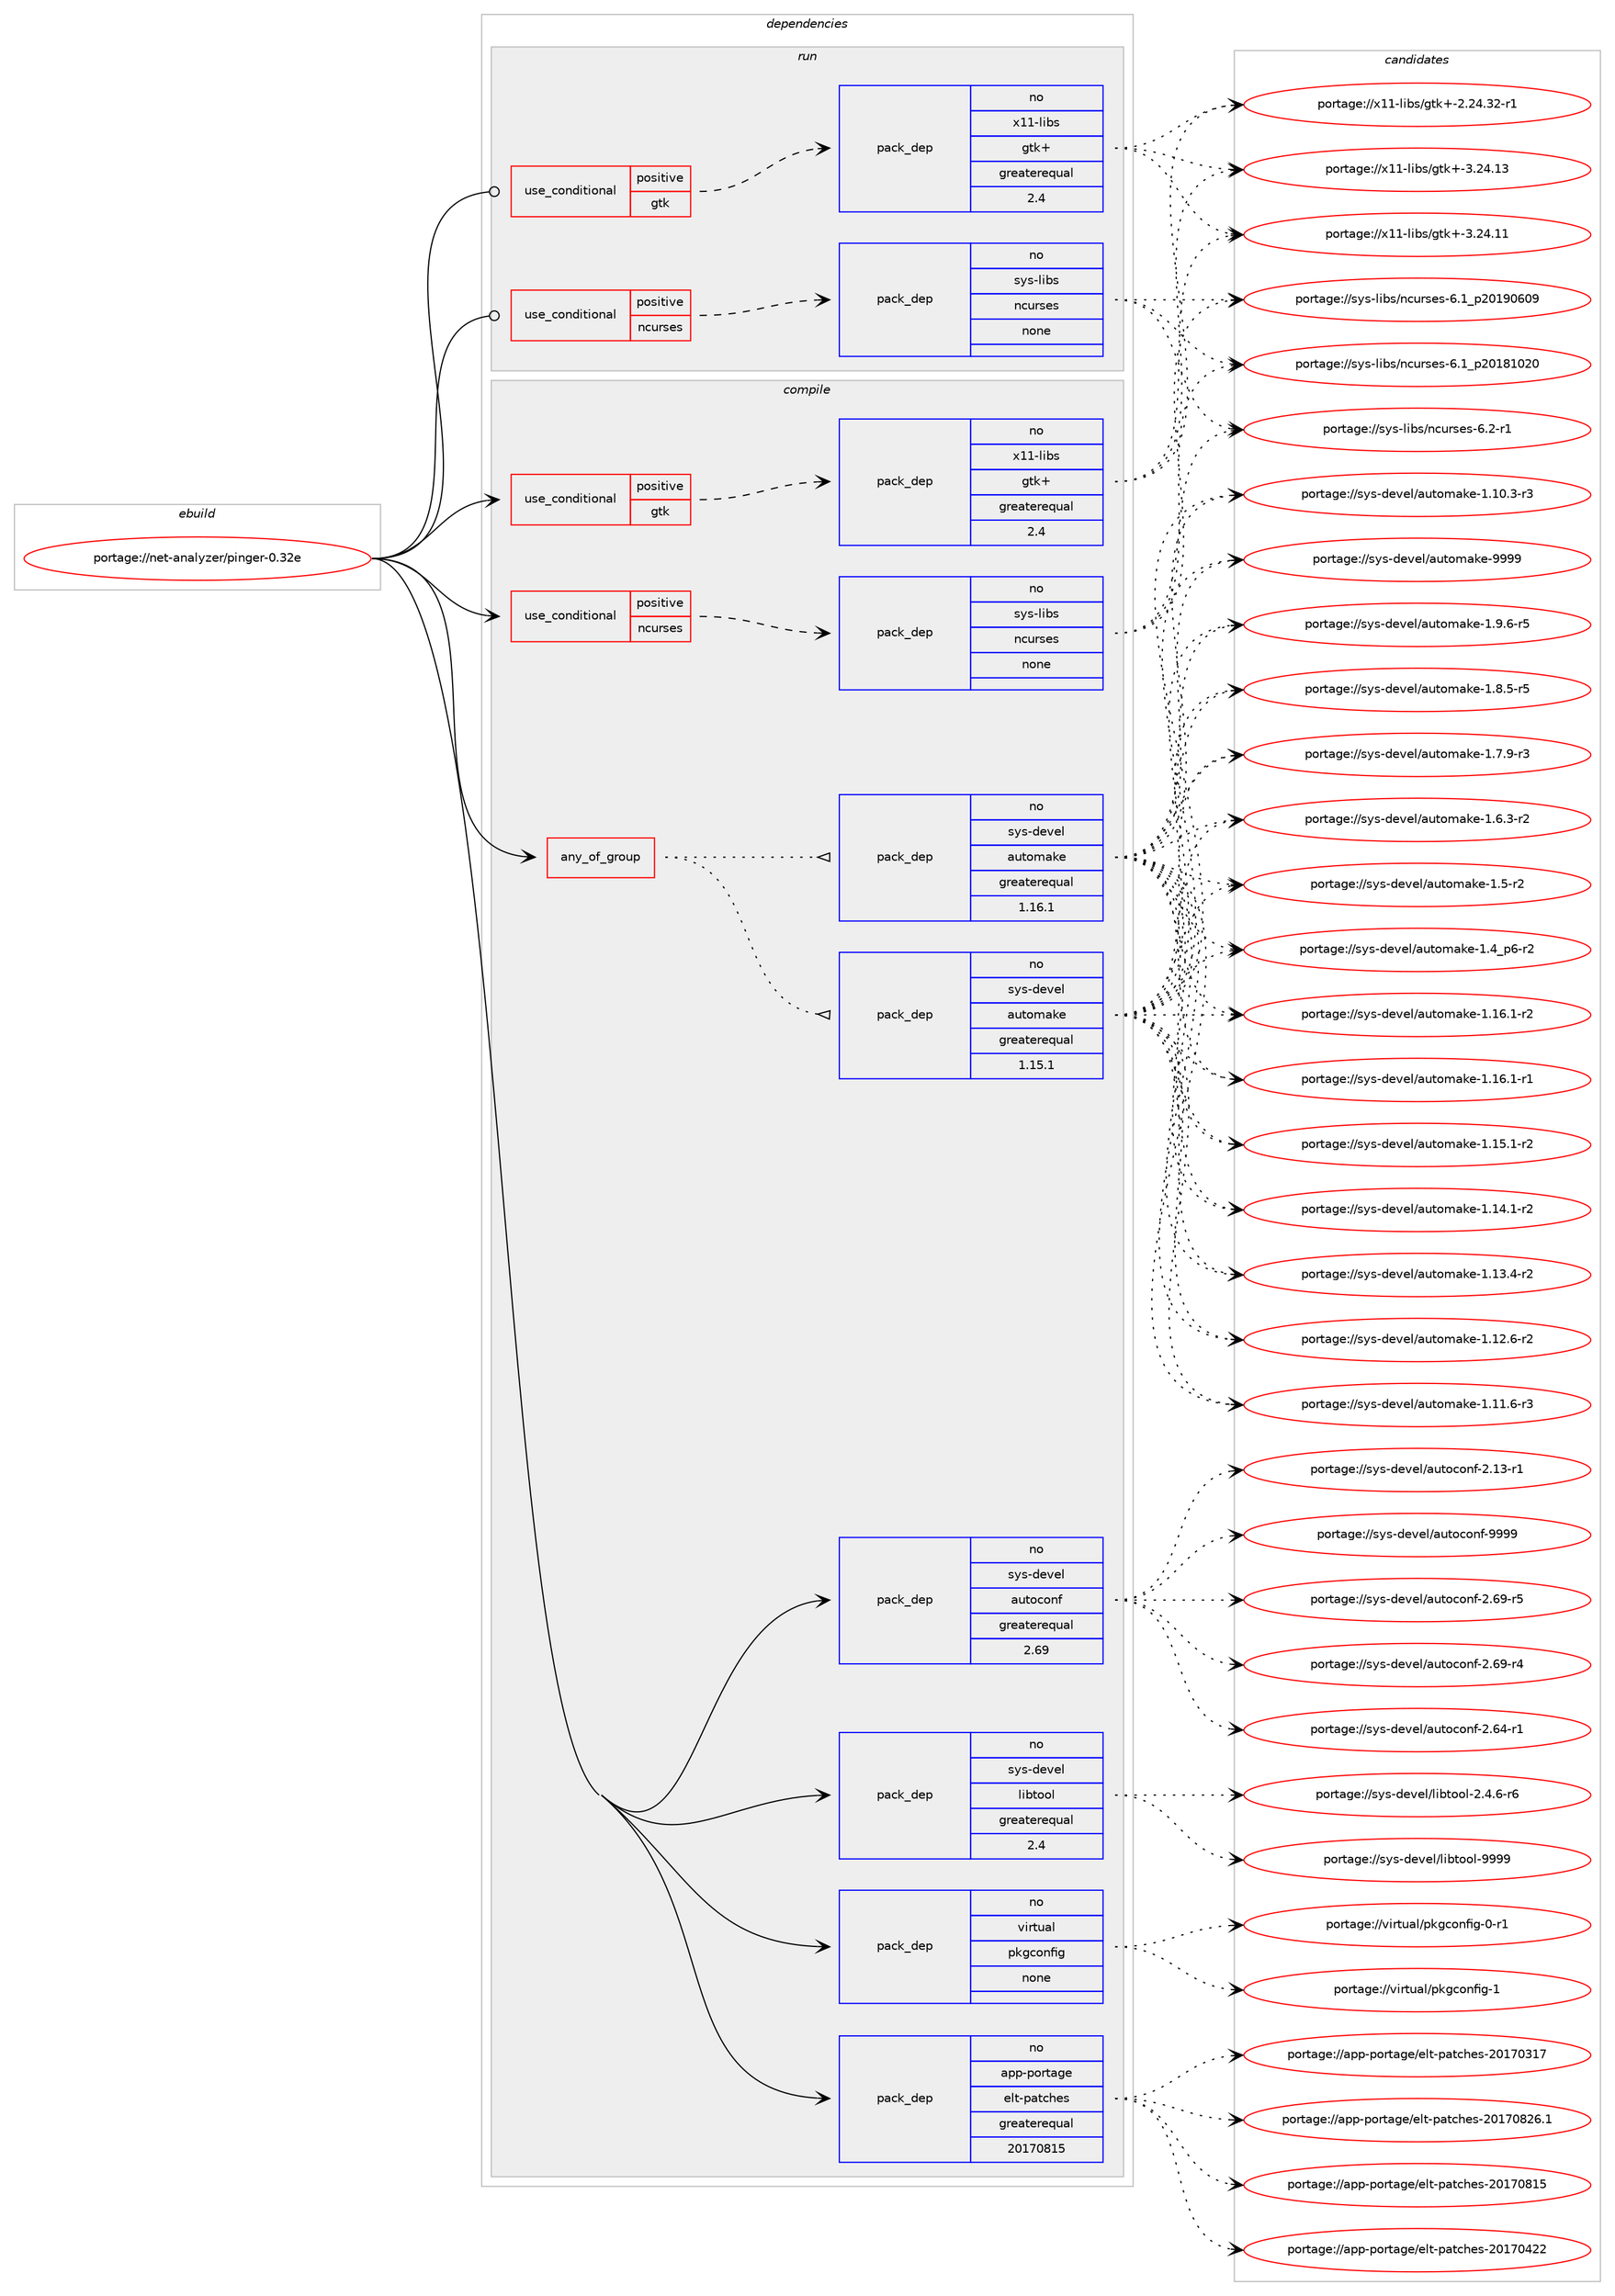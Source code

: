 digraph prolog {

# *************
# Graph options
# *************

newrank=true;
concentrate=true;
compound=true;
graph [rankdir=LR,fontname=Helvetica,fontsize=10,ranksep=1.5];#, ranksep=2.5, nodesep=0.2];
edge  [arrowhead=vee];
node  [fontname=Helvetica,fontsize=10];

# **********
# The ebuild
# **********

subgraph cluster_leftcol {
color=gray;
rank=same;
label=<<i>ebuild</i>>;
id [label="portage://net-analyzer/pinger-0.32e", color=red, width=4, href="../net-analyzer/pinger-0.32e.svg"];
}

# ****************
# The dependencies
# ****************

subgraph cluster_midcol {
color=gray;
label=<<i>dependencies</i>>;
subgraph cluster_compile {
fillcolor="#eeeeee";
style=filled;
label=<<i>compile</i>>;
subgraph any2401 {
dependency157778 [label=<<TABLE BORDER="0" CELLBORDER="1" CELLSPACING="0" CELLPADDING="4"><TR><TD CELLPADDING="10">any_of_group</TD></TR></TABLE>>, shape=none, color=red];subgraph pack119688 {
dependency157779 [label=<<TABLE BORDER="0" CELLBORDER="1" CELLSPACING="0" CELLPADDING="4" WIDTH="220"><TR><TD ROWSPAN="6" CELLPADDING="30">pack_dep</TD></TR><TR><TD WIDTH="110">no</TD></TR><TR><TD>sys-devel</TD></TR><TR><TD>automake</TD></TR><TR><TD>greaterequal</TD></TR><TR><TD>1.16.1</TD></TR></TABLE>>, shape=none, color=blue];
}
dependency157778:e -> dependency157779:w [weight=20,style="dotted",arrowhead="oinv"];
subgraph pack119689 {
dependency157780 [label=<<TABLE BORDER="0" CELLBORDER="1" CELLSPACING="0" CELLPADDING="4" WIDTH="220"><TR><TD ROWSPAN="6" CELLPADDING="30">pack_dep</TD></TR><TR><TD WIDTH="110">no</TD></TR><TR><TD>sys-devel</TD></TR><TR><TD>automake</TD></TR><TR><TD>greaterequal</TD></TR><TR><TD>1.15.1</TD></TR></TABLE>>, shape=none, color=blue];
}
dependency157778:e -> dependency157780:w [weight=20,style="dotted",arrowhead="oinv"];
}
id:e -> dependency157778:w [weight=20,style="solid",arrowhead="vee"];
subgraph cond35537 {
dependency157781 [label=<<TABLE BORDER="0" CELLBORDER="1" CELLSPACING="0" CELLPADDING="4"><TR><TD ROWSPAN="3" CELLPADDING="10">use_conditional</TD></TR><TR><TD>positive</TD></TR><TR><TD>gtk</TD></TR></TABLE>>, shape=none, color=red];
subgraph pack119690 {
dependency157782 [label=<<TABLE BORDER="0" CELLBORDER="1" CELLSPACING="0" CELLPADDING="4" WIDTH="220"><TR><TD ROWSPAN="6" CELLPADDING="30">pack_dep</TD></TR><TR><TD WIDTH="110">no</TD></TR><TR><TD>x11-libs</TD></TR><TR><TD>gtk+</TD></TR><TR><TD>greaterequal</TD></TR><TR><TD>2.4</TD></TR></TABLE>>, shape=none, color=blue];
}
dependency157781:e -> dependency157782:w [weight=20,style="dashed",arrowhead="vee"];
}
id:e -> dependency157781:w [weight=20,style="solid",arrowhead="vee"];
subgraph cond35538 {
dependency157783 [label=<<TABLE BORDER="0" CELLBORDER="1" CELLSPACING="0" CELLPADDING="4"><TR><TD ROWSPAN="3" CELLPADDING="10">use_conditional</TD></TR><TR><TD>positive</TD></TR><TR><TD>ncurses</TD></TR></TABLE>>, shape=none, color=red];
subgraph pack119691 {
dependency157784 [label=<<TABLE BORDER="0" CELLBORDER="1" CELLSPACING="0" CELLPADDING="4" WIDTH="220"><TR><TD ROWSPAN="6" CELLPADDING="30">pack_dep</TD></TR><TR><TD WIDTH="110">no</TD></TR><TR><TD>sys-libs</TD></TR><TR><TD>ncurses</TD></TR><TR><TD>none</TD></TR><TR><TD></TD></TR></TABLE>>, shape=none, color=blue];
}
dependency157783:e -> dependency157784:w [weight=20,style="dashed",arrowhead="vee"];
}
id:e -> dependency157783:w [weight=20,style="solid",arrowhead="vee"];
subgraph pack119692 {
dependency157785 [label=<<TABLE BORDER="0" CELLBORDER="1" CELLSPACING="0" CELLPADDING="4" WIDTH="220"><TR><TD ROWSPAN="6" CELLPADDING="30">pack_dep</TD></TR><TR><TD WIDTH="110">no</TD></TR><TR><TD>app-portage</TD></TR><TR><TD>elt-patches</TD></TR><TR><TD>greaterequal</TD></TR><TR><TD>20170815</TD></TR></TABLE>>, shape=none, color=blue];
}
id:e -> dependency157785:w [weight=20,style="solid",arrowhead="vee"];
subgraph pack119693 {
dependency157786 [label=<<TABLE BORDER="0" CELLBORDER="1" CELLSPACING="0" CELLPADDING="4" WIDTH="220"><TR><TD ROWSPAN="6" CELLPADDING="30">pack_dep</TD></TR><TR><TD WIDTH="110">no</TD></TR><TR><TD>sys-devel</TD></TR><TR><TD>autoconf</TD></TR><TR><TD>greaterequal</TD></TR><TR><TD>2.69</TD></TR></TABLE>>, shape=none, color=blue];
}
id:e -> dependency157786:w [weight=20,style="solid",arrowhead="vee"];
subgraph pack119694 {
dependency157787 [label=<<TABLE BORDER="0" CELLBORDER="1" CELLSPACING="0" CELLPADDING="4" WIDTH="220"><TR><TD ROWSPAN="6" CELLPADDING="30">pack_dep</TD></TR><TR><TD WIDTH="110">no</TD></TR><TR><TD>sys-devel</TD></TR><TR><TD>libtool</TD></TR><TR><TD>greaterequal</TD></TR><TR><TD>2.4</TD></TR></TABLE>>, shape=none, color=blue];
}
id:e -> dependency157787:w [weight=20,style="solid",arrowhead="vee"];
subgraph pack119695 {
dependency157788 [label=<<TABLE BORDER="0" CELLBORDER="1" CELLSPACING="0" CELLPADDING="4" WIDTH="220"><TR><TD ROWSPAN="6" CELLPADDING="30">pack_dep</TD></TR><TR><TD WIDTH="110">no</TD></TR><TR><TD>virtual</TD></TR><TR><TD>pkgconfig</TD></TR><TR><TD>none</TD></TR><TR><TD></TD></TR></TABLE>>, shape=none, color=blue];
}
id:e -> dependency157788:w [weight=20,style="solid",arrowhead="vee"];
}
subgraph cluster_compileandrun {
fillcolor="#eeeeee";
style=filled;
label=<<i>compile and run</i>>;
}
subgraph cluster_run {
fillcolor="#eeeeee";
style=filled;
label=<<i>run</i>>;
subgraph cond35539 {
dependency157789 [label=<<TABLE BORDER="0" CELLBORDER="1" CELLSPACING="0" CELLPADDING="4"><TR><TD ROWSPAN="3" CELLPADDING="10">use_conditional</TD></TR><TR><TD>positive</TD></TR><TR><TD>gtk</TD></TR></TABLE>>, shape=none, color=red];
subgraph pack119696 {
dependency157790 [label=<<TABLE BORDER="0" CELLBORDER="1" CELLSPACING="0" CELLPADDING="4" WIDTH="220"><TR><TD ROWSPAN="6" CELLPADDING="30">pack_dep</TD></TR><TR><TD WIDTH="110">no</TD></TR><TR><TD>x11-libs</TD></TR><TR><TD>gtk+</TD></TR><TR><TD>greaterequal</TD></TR><TR><TD>2.4</TD></TR></TABLE>>, shape=none, color=blue];
}
dependency157789:e -> dependency157790:w [weight=20,style="dashed",arrowhead="vee"];
}
id:e -> dependency157789:w [weight=20,style="solid",arrowhead="odot"];
subgraph cond35540 {
dependency157791 [label=<<TABLE BORDER="0" CELLBORDER="1" CELLSPACING="0" CELLPADDING="4"><TR><TD ROWSPAN="3" CELLPADDING="10">use_conditional</TD></TR><TR><TD>positive</TD></TR><TR><TD>ncurses</TD></TR></TABLE>>, shape=none, color=red];
subgraph pack119697 {
dependency157792 [label=<<TABLE BORDER="0" CELLBORDER="1" CELLSPACING="0" CELLPADDING="4" WIDTH="220"><TR><TD ROWSPAN="6" CELLPADDING="30">pack_dep</TD></TR><TR><TD WIDTH="110">no</TD></TR><TR><TD>sys-libs</TD></TR><TR><TD>ncurses</TD></TR><TR><TD>none</TD></TR><TR><TD></TD></TR></TABLE>>, shape=none, color=blue];
}
dependency157791:e -> dependency157792:w [weight=20,style="dashed",arrowhead="vee"];
}
id:e -> dependency157791:w [weight=20,style="solid",arrowhead="odot"];
}
}

# **************
# The candidates
# **************

subgraph cluster_choices {
rank=same;
color=gray;
label=<<i>candidates</i>>;

subgraph choice119688 {
color=black;
nodesep=1;
choice115121115451001011181011084797117116111109971071014557575757 [label="portage://sys-devel/automake-9999", color=red, width=4,href="../sys-devel/automake-9999.svg"];
choice115121115451001011181011084797117116111109971071014549465746544511453 [label="portage://sys-devel/automake-1.9.6-r5", color=red, width=4,href="../sys-devel/automake-1.9.6-r5.svg"];
choice115121115451001011181011084797117116111109971071014549465646534511453 [label="portage://sys-devel/automake-1.8.5-r5", color=red, width=4,href="../sys-devel/automake-1.8.5-r5.svg"];
choice115121115451001011181011084797117116111109971071014549465546574511451 [label="portage://sys-devel/automake-1.7.9-r3", color=red, width=4,href="../sys-devel/automake-1.7.9-r3.svg"];
choice115121115451001011181011084797117116111109971071014549465446514511450 [label="portage://sys-devel/automake-1.6.3-r2", color=red, width=4,href="../sys-devel/automake-1.6.3-r2.svg"];
choice11512111545100101118101108479711711611110997107101454946534511450 [label="portage://sys-devel/automake-1.5-r2", color=red, width=4,href="../sys-devel/automake-1.5-r2.svg"];
choice115121115451001011181011084797117116111109971071014549465295112544511450 [label="portage://sys-devel/automake-1.4_p6-r2", color=red, width=4,href="../sys-devel/automake-1.4_p6-r2.svg"];
choice11512111545100101118101108479711711611110997107101454946495446494511450 [label="portage://sys-devel/automake-1.16.1-r2", color=red, width=4,href="../sys-devel/automake-1.16.1-r2.svg"];
choice11512111545100101118101108479711711611110997107101454946495446494511449 [label="portage://sys-devel/automake-1.16.1-r1", color=red, width=4,href="../sys-devel/automake-1.16.1-r1.svg"];
choice11512111545100101118101108479711711611110997107101454946495346494511450 [label="portage://sys-devel/automake-1.15.1-r2", color=red, width=4,href="../sys-devel/automake-1.15.1-r2.svg"];
choice11512111545100101118101108479711711611110997107101454946495246494511450 [label="portage://sys-devel/automake-1.14.1-r2", color=red, width=4,href="../sys-devel/automake-1.14.1-r2.svg"];
choice11512111545100101118101108479711711611110997107101454946495146524511450 [label="portage://sys-devel/automake-1.13.4-r2", color=red, width=4,href="../sys-devel/automake-1.13.4-r2.svg"];
choice11512111545100101118101108479711711611110997107101454946495046544511450 [label="portage://sys-devel/automake-1.12.6-r2", color=red, width=4,href="../sys-devel/automake-1.12.6-r2.svg"];
choice11512111545100101118101108479711711611110997107101454946494946544511451 [label="portage://sys-devel/automake-1.11.6-r3", color=red, width=4,href="../sys-devel/automake-1.11.6-r3.svg"];
choice11512111545100101118101108479711711611110997107101454946494846514511451 [label="portage://sys-devel/automake-1.10.3-r3", color=red, width=4,href="../sys-devel/automake-1.10.3-r3.svg"];
dependency157779:e -> choice115121115451001011181011084797117116111109971071014557575757:w [style=dotted,weight="100"];
dependency157779:e -> choice115121115451001011181011084797117116111109971071014549465746544511453:w [style=dotted,weight="100"];
dependency157779:e -> choice115121115451001011181011084797117116111109971071014549465646534511453:w [style=dotted,weight="100"];
dependency157779:e -> choice115121115451001011181011084797117116111109971071014549465546574511451:w [style=dotted,weight="100"];
dependency157779:e -> choice115121115451001011181011084797117116111109971071014549465446514511450:w [style=dotted,weight="100"];
dependency157779:e -> choice11512111545100101118101108479711711611110997107101454946534511450:w [style=dotted,weight="100"];
dependency157779:e -> choice115121115451001011181011084797117116111109971071014549465295112544511450:w [style=dotted,weight="100"];
dependency157779:e -> choice11512111545100101118101108479711711611110997107101454946495446494511450:w [style=dotted,weight="100"];
dependency157779:e -> choice11512111545100101118101108479711711611110997107101454946495446494511449:w [style=dotted,weight="100"];
dependency157779:e -> choice11512111545100101118101108479711711611110997107101454946495346494511450:w [style=dotted,weight="100"];
dependency157779:e -> choice11512111545100101118101108479711711611110997107101454946495246494511450:w [style=dotted,weight="100"];
dependency157779:e -> choice11512111545100101118101108479711711611110997107101454946495146524511450:w [style=dotted,weight="100"];
dependency157779:e -> choice11512111545100101118101108479711711611110997107101454946495046544511450:w [style=dotted,weight="100"];
dependency157779:e -> choice11512111545100101118101108479711711611110997107101454946494946544511451:w [style=dotted,weight="100"];
dependency157779:e -> choice11512111545100101118101108479711711611110997107101454946494846514511451:w [style=dotted,weight="100"];
}
subgraph choice119689 {
color=black;
nodesep=1;
choice115121115451001011181011084797117116111109971071014557575757 [label="portage://sys-devel/automake-9999", color=red, width=4,href="../sys-devel/automake-9999.svg"];
choice115121115451001011181011084797117116111109971071014549465746544511453 [label="portage://sys-devel/automake-1.9.6-r5", color=red, width=4,href="../sys-devel/automake-1.9.6-r5.svg"];
choice115121115451001011181011084797117116111109971071014549465646534511453 [label="portage://sys-devel/automake-1.8.5-r5", color=red, width=4,href="../sys-devel/automake-1.8.5-r5.svg"];
choice115121115451001011181011084797117116111109971071014549465546574511451 [label="portage://sys-devel/automake-1.7.9-r3", color=red, width=4,href="../sys-devel/automake-1.7.9-r3.svg"];
choice115121115451001011181011084797117116111109971071014549465446514511450 [label="portage://sys-devel/automake-1.6.3-r2", color=red, width=4,href="../sys-devel/automake-1.6.3-r2.svg"];
choice11512111545100101118101108479711711611110997107101454946534511450 [label="portage://sys-devel/automake-1.5-r2", color=red, width=4,href="../sys-devel/automake-1.5-r2.svg"];
choice115121115451001011181011084797117116111109971071014549465295112544511450 [label="portage://sys-devel/automake-1.4_p6-r2", color=red, width=4,href="../sys-devel/automake-1.4_p6-r2.svg"];
choice11512111545100101118101108479711711611110997107101454946495446494511450 [label="portage://sys-devel/automake-1.16.1-r2", color=red, width=4,href="../sys-devel/automake-1.16.1-r2.svg"];
choice11512111545100101118101108479711711611110997107101454946495446494511449 [label="portage://sys-devel/automake-1.16.1-r1", color=red, width=4,href="../sys-devel/automake-1.16.1-r1.svg"];
choice11512111545100101118101108479711711611110997107101454946495346494511450 [label="portage://sys-devel/automake-1.15.1-r2", color=red, width=4,href="../sys-devel/automake-1.15.1-r2.svg"];
choice11512111545100101118101108479711711611110997107101454946495246494511450 [label="portage://sys-devel/automake-1.14.1-r2", color=red, width=4,href="../sys-devel/automake-1.14.1-r2.svg"];
choice11512111545100101118101108479711711611110997107101454946495146524511450 [label="portage://sys-devel/automake-1.13.4-r2", color=red, width=4,href="../sys-devel/automake-1.13.4-r2.svg"];
choice11512111545100101118101108479711711611110997107101454946495046544511450 [label="portage://sys-devel/automake-1.12.6-r2", color=red, width=4,href="../sys-devel/automake-1.12.6-r2.svg"];
choice11512111545100101118101108479711711611110997107101454946494946544511451 [label="portage://sys-devel/automake-1.11.6-r3", color=red, width=4,href="../sys-devel/automake-1.11.6-r3.svg"];
choice11512111545100101118101108479711711611110997107101454946494846514511451 [label="portage://sys-devel/automake-1.10.3-r3", color=red, width=4,href="../sys-devel/automake-1.10.3-r3.svg"];
dependency157780:e -> choice115121115451001011181011084797117116111109971071014557575757:w [style=dotted,weight="100"];
dependency157780:e -> choice115121115451001011181011084797117116111109971071014549465746544511453:w [style=dotted,weight="100"];
dependency157780:e -> choice115121115451001011181011084797117116111109971071014549465646534511453:w [style=dotted,weight="100"];
dependency157780:e -> choice115121115451001011181011084797117116111109971071014549465546574511451:w [style=dotted,weight="100"];
dependency157780:e -> choice115121115451001011181011084797117116111109971071014549465446514511450:w [style=dotted,weight="100"];
dependency157780:e -> choice11512111545100101118101108479711711611110997107101454946534511450:w [style=dotted,weight="100"];
dependency157780:e -> choice115121115451001011181011084797117116111109971071014549465295112544511450:w [style=dotted,weight="100"];
dependency157780:e -> choice11512111545100101118101108479711711611110997107101454946495446494511450:w [style=dotted,weight="100"];
dependency157780:e -> choice11512111545100101118101108479711711611110997107101454946495446494511449:w [style=dotted,weight="100"];
dependency157780:e -> choice11512111545100101118101108479711711611110997107101454946495346494511450:w [style=dotted,weight="100"];
dependency157780:e -> choice11512111545100101118101108479711711611110997107101454946495246494511450:w [style=dotted,weight="100"];
dependency157780:e -> choice11512111545100101118101108479711711611110997107101454946495146524511450:w [style=dotted,weight="100"];
dependency157780:e -> choice11512111545100101118101108479711711611110997107101454946495046544511450:w [style=dotted,weight="100"];
dependency157780:e -> choice11512111545100101118101108479711711611110997107101454946494946544511451:w [style=dotted,weight="100"];
dependency157780:e -> choice11512111545100101118101108479711711611110997107101454946494846514511451:w [style=dotted,weight="100"];
}
subgraph choice119690 {
color=black;
nodesep=1;
choice1204949451081059811547103116107434551465052464951 [label="portage://x11-libs/gtk+-3.24.13", color=red, width=4,href="../x11-libs/gtk+-3.24.13.svg"];
choice1204949451081059811547103116107434551465052464949 [label="portage://x11-libs/gtk+-3.24.11", color=red, width=4,href="../x11-libs/gtk+-3.24.11.svg"];
choice12049494510810598115471031161074345504650524651504511449 [label="portage://x11-libs/gtk+-2.24.32-r1", color=red, width=4,href="../x11-libs/gtk+-2.24.32-r1.svg"];
dependency157782:e -> choice1204949451081059811547103116107434551465052464951:w [style=dotted,weight="100"];
dependency157782:e -> choice1204949451081059811547103116107434551465052464949:w [style=dotted,weight="100"];
dependency157782:e -> choice12049494510810598115471031161074345504650524651504511449:w [style=dotted,weight="100"];
}
subgraph choice119691 {
color=black;
nodesep=1;
choice11512111545108105981154711099117114115101115455446504511449 [label="portage://sys-libs/ncurses-6.2-r1", color=red, width=4,href="../sys-libs/ncurses-6.2-r1.svg"];
choice1151211154510810598115471109911711411510111545544649951125048495748544857 [label="portage://sys-libs/ncurses-6.1_p20190609", color=red, width=4,href="../sys-libs/ncurses-6.1_p20190609.svg"];
choice1151211154510810598115471109911711411510111545544649951125048495649485048 [label="portage://sys-libs/ncurses-6.1_p20181020", color=red, width=4,href="../sys-libs/ncurses-6.1_p20181020.svg"];
dependency157784:e -> choice11512111545108105981154711099117114115101115455446504511449:w [style=dotted,weight="100"];
dependency157784:e -> choice1151211154510810598115471109911711411510111545544649951125048495748544857:w [style=dotted,weight="100"];
dependency157784:e -> choice1151211154510810598115471109911711411510111545544649951125048495649485048:w [style=dotted,weight="100"];
}
subgraph choice119692 {
color=black;
nodesep=1;
choice971121124511211111411697103101471011081164511297116991041011154550484955485650544649 [label="portage://app-portage/elt-patches-20170826.1", color=red, width=4,href="../app-portage/elt-patches-20170826.1.svg"];
choice97112112451121111141169710310147101108116451129711699104101115455048495548564953 [label="portage://app-portage/elt-patches-20170815", color=red, width=4,href="../app-portage/elt-patches-20170815.svg"];
choice97112112451121111141169710310147101108116451129711699104101115455048495548525050 [label="portage://app-portage/elt-patches-20170422", color=red, width=4,href="../app-portage/elt-patches-20170422.svg"];
choice97112112451121111141169710310147101108116451129711699104101115455048495548514955 [label="portage://app-portage/elt-patches-20170317", color=red, width=4,href="../app-portage/elt-patches-20170317.svg"];
dependency157785:e -> choice971121124511211111411697103101471011081164511297116991041011154550484955485650544649:w [style=dotted,weight="100"];
dependency157785:e -> choice97112112451121111141169710310147101108116451129711699104101115455048495548564953:w [style=dotted,weight="100"];
dependency157785:e -> choice97112112451121111141169710310147101108116451129711699104101115455048495548525050:w [style=dotted,weight="100"];
dependency157785:e -> choice97112112451121111141169710310147101108116451129711699104101115455048495548514955:w [style=dotted,weight="100"];
}
subgraph choice119693 {
color=black;
nodesep=1;
choice115121115451001011181011084797117116111991111101024557575757 [label="portage://sys-devel/autoconf-9999", color=red, width=4,href="../sys-devel/autoconf-9999.svg"];
choice1151211154510010111810110847971171161119911111010245504654574511453 [label="portage://sys-devel/autoconf-2.69-r5", color=red, width=4,href="../sys-devel/autoconf-2.69-r5.svg"];
choice1151211154510010111810110847971171161119911111010245504654574511452 [label="portage://sys-devel/autoconf-2.69-r4", color=red, width=4,href="../sys-devel/autoconf-2.69-r4.svg"];
choice1151211154510010111810110847971171161119911111010245504654524511449 [label="portage://sys-devel/autoconf-2.64-r1", color=red, width=4,href="../sys-devel/autoconf-2.64-r1.svg"];
choice1151211154510010111810110847971171161119911111010245504649514511449 [label="portage://sys-devel/autoconf-2.13-r1", color=red, width=4,href="../sys-devel/autoconf-2.13-r1.svg"];
dependency157786:e -> choice115121115451001011181011084797117116111991111101024557575757:w [style=dotted,weight="100"];
dependency157786:e -> choice1151211154510010111810110847971171161119911111010245504654574511453:w [style=dotted,weight="100"];
dependency157786:e -> choice1151211154510010111810110847971171161119911111010245504654574511452:w [style=dotted,weight="100"];
dependency157786:e -> choice1151211154510010111810110847971171161119911111010245504654524511449:w [style=dotted,weight="100"];
dependency157786:e -> choice1151211154510010111810110847971171161119911111010245504649514511449:w [style=dotted,weight="100"];
}
subgraph choice119694 {
color=black;
nodesep=1;
choice1151211154510010111810110847108105981161111111084557575757 [label="portage://sys-devel/libtool-9999", color=red, width=4,href="../sys-devel/libtool-9999.svg"];
choice1151211154510010111810110847108105981161111111084550465246544511454 [label="portage://sys-devel/libtool-2.4.6-r6", color=red, width=4,href="../sys-devel/libtool-2.4.6-r6.svg"];
dependency157787:e -> choice1151211154510010111810110847108105981161111111084557575757:w [style=dotted,weight="100"];
dependency157787:e -> choice1151211154510010111810110847108105981161111111084550465246544511454:w [style=dotted,weight="100"];
}
subgraph choice119695 {
color=black;
nodesep=1;
choice1181051141161179710847112107103991111101021051034549 [label="portage://virtual/pkgconfig-1", color=red, width=4,href="../virtual/pkgconfig-1.svg"];
choice11810511411611797108471121071039911111010210510345484511449 [label="portage://virtual/pkgconfig-0-r1", color=red, width=4,href="../virtual/pkgconfig-0-r1.svg"];
dependency157788:e -> choice1181051141161179710847112107103991111101021051034549:w [style=dotted,weight="100"];
dependency157788:e -> choice11810511411611797108471121071039911111010210510345484511449:w [style=dotted,weight="100"];
}
subgraph choice119696 {
color=black;
nodesep=1;
choice1204949451081059811547103116107434551465052464951 [label="portage://x11-libs/gtk+-3.24.13", color=red, width=4,href="../x11-libs/gtk+-3.24.13.svg"];
choice1204949451081059811547103116107434551465052464949 [label="portage://x11-libs/gtk+-3.24.11", color=red, width=4,href="../x11-libs/gtk+-3.24.11.svg"];
choice12049494510810598115471031161074345504650524651504511449 [label="portage://x11-libs/gtk+-2.24.32-r1", color=red, width=4,href="../x11-libs/gtk+-2.24.32-r1.svg"];
dependency157790:e -> choice1204949451081059811547103116107434551465052464951:w [style=dotted,weight="100"];
dependency157790:e -> choice1204949451081059811547103116107434551465052464949:w [style=dotted,weight="100"];
dependency157790:e -> choice12049494510810598115471031161074345504650524651504511449:w [style=dotted,weight="100"];
}
subgraph choice119697 {
color=black;
nodesep=1;
choice11512111545108105981154711099117114115101115455446504511449 [label="portage://sys-libs/ncurses-6.2-r1", color=red, width=4,href="../sys-libs/ncurses-6.2-r1.svg"];
choice1151211154510810598115471109911711411510111545544649951125048495748544857 [label="portage://sys-libs/ncurses-6.1_p20190609", color=red, width=4,href="../sys-libs/ncurses-6.1_p20190609.svg"];
choice1151211154510810598115471109911711411510111545544649951125048495649485048 [label="portage://sys-libs/ncurses-6.1_p20181020", color=red, width=4,href="../sys-libs/ncurses-6.1_p20181020.svg"];
dependency157792:e -> choice11512111545108105981154711099117114115101115455446504511449:w [style=dotted,weight="100"];
dependency157792:e -> choice1151211154510810598115471109911711411510111545544649951125048495748544857:w [style=dotted,weight="100"];
dependency157792:e -> choice1151211154510810598115471109911711411510111545544649951125048495649485048:w [style=dotted,weight="100"];
}
}

}
